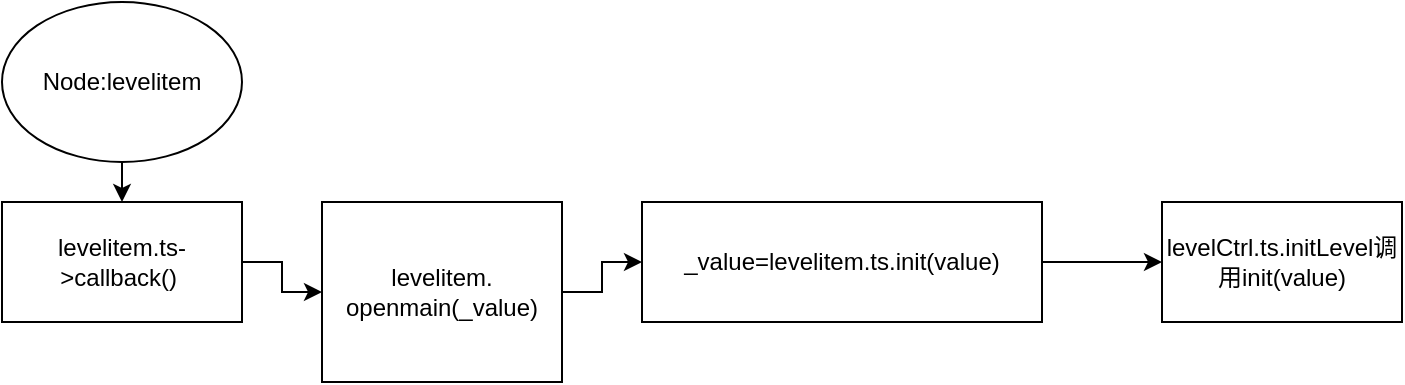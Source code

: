 <mxfile version="17.4.6" type="github">
  <diagram id="nTxu4Gw4ea5ZxEpp6bXC" name="Page-1">
    <mxGraphModel dx="716" dy="377" grid="1" gridSize="10" guides="1" tooltips="1" connect="1" arrows="1" fold="1" page="1" pageScale="1" pageWidth="1200" pageHeight="1920" math="0" shadow="0">
      <root>
        <mxCell id="0" />
        <mxCell id="1" parent="0" />
        <mxCell id="rz4Hii9pveIafok2pYg7-4" style="edgeStyle=orthogonalEdgeStyle;rounded=0;orthogonalLoop=1;jettySize=auto;html=1;exitX=1;exitY=0.5;exitDx=0;exitDy=0;" edge="1" parent="1" source="rz4Hii9pveIafok2pYg7-1" target="rz4Hii9pveIafok2pYg7-3">
          <mxGeometry relative="1" as="geometry" />
        </mxCell>
        <mxCell id="rz4Hii9pveIafok2pYg7-1" value="levelitem.ts-&amp;gt;callback()&amp;nbsp;" style="rounded=0;whiteSpace=wrap;html=1;" vertex="1" parent="1">
          <mxGeometry x="30" y="470" width="120" height="60" as="geometry" />
        </mxCell>
        <mxCell id="rz4Hii9pveIafok2pYg7-5" style="edgeStyle=orthogonalEdgeStyle;rounded=0;orthogonalLoop=1;jettySize=auto;html=1;exitX=0.5;exitY=1;exitDx=0;exitDy=0;entryX=0.5;entryY=0;entryDx=0;entryDy=0;" edge="1" parent="1" source="rz4Hii9pveIafok2pYg7-2" target="rz4Hii9pveIafok2pYg7-1">
          <mxGeometry relative="1" as="geometry" />
        </mxCell>
        <mxCell id="rz4Hii9pveIafok2pYg7-2" value="Node:levelitem" style="ellipse;whiteSpace=wrap;html=1;" vertex="1" parent="1">
          <mxGeometry x="30" y="370" width="120" height="80" as="geometry" />
        </mxCell>
        <mxCell id="rz4Hii9pveIafok2pYg7-7" style="edgeStyle=orthogonalEdgeStyle;rounded=0;orthogonalLoop=1;jettySize=auto;html=1;exitX=1;exitY=0.5;exitDx=0;exitDy=0;entryX=0;entryY=0.5;entryDx=0;entryDy=0;" edge="1" parent="1" source="rz4Hii9pveIafok2pYg7-3" target="rz4Hii9pveIafok2pYg7-6">
          <mxGeometry relative="1" as="geometry" />
        </mxCell>
        <mxCell id="rz4Hii9pveIafok2pYg7-3" value="levelitem.&lt;br&gt;openmain(_value)" style="rounded=0;whiteSpace=wrap;html=1;" vertex="1" parent="1">
          <mxGeometry x="190" y="470" width="120" height="90" as="geometry" />
        </mxCell>
        <mxCell id="rz4Hii9pveIafok2pYg7-9" style="edgeStyle=orthogonalEdgeStyle;rounded=0;orthogonalLoop=1;jettySize=auto;html=1;exitX=1;exitY=0.5;exitDx=0;exitDy=0;entryX=0;entryY=0.5;entryDx=0;entryDy=0;" edge="1" parent="1" source="rz4Hii9pveIafok2pYg7-6" target="rz4Hii9pveIafok2pYg7-8">
          <mxGeometry relative="1" as="geometry" />
        </mxCell>
        <mxCell id="rz4Hii9pveIafok2pYg7-6" value="_value=levelitem.ts.init(value)" style="rounded=0;whiteSpace=wrap;html=1;" vertex="1" parent="1">
          <mxGeometry x="350" y="470" width="200" height="60" as="geometry" />
        </mxCell>
        <mxCell id="rz4Hii9pveIafok2pYg7-8" value="levelCtrl.ts.initLevel调用init(value)" style="rounded=0;whiteSpace=wrap;html=1;" vertex="1" parent="1">
          <mxGeometry x="610" y="470" width="120" height="60" as="geometry" />
        </mxCell>
      </root>
    </mxGraphModel>
  </diagram>
</mxfile>
